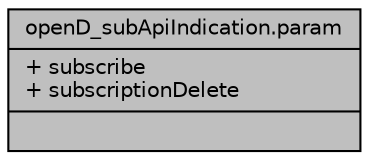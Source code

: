 digraph "openD_subApiIndication.param"
{
  edge [fontname="Helvetica",fontsize="10",labelfontname="Helvetica",labelfontsize="10"];
  node [fontname="Helvetica",fontsize="10",shape=record];
  Node21 [label="{openD_subApiIndication.param\n|+ subscribe\l+ subscriptionDelete\l|}",height=0.2,width=0.4,color="black", fillcolor="grey75", style="filled", fontcolor="black"];
}
